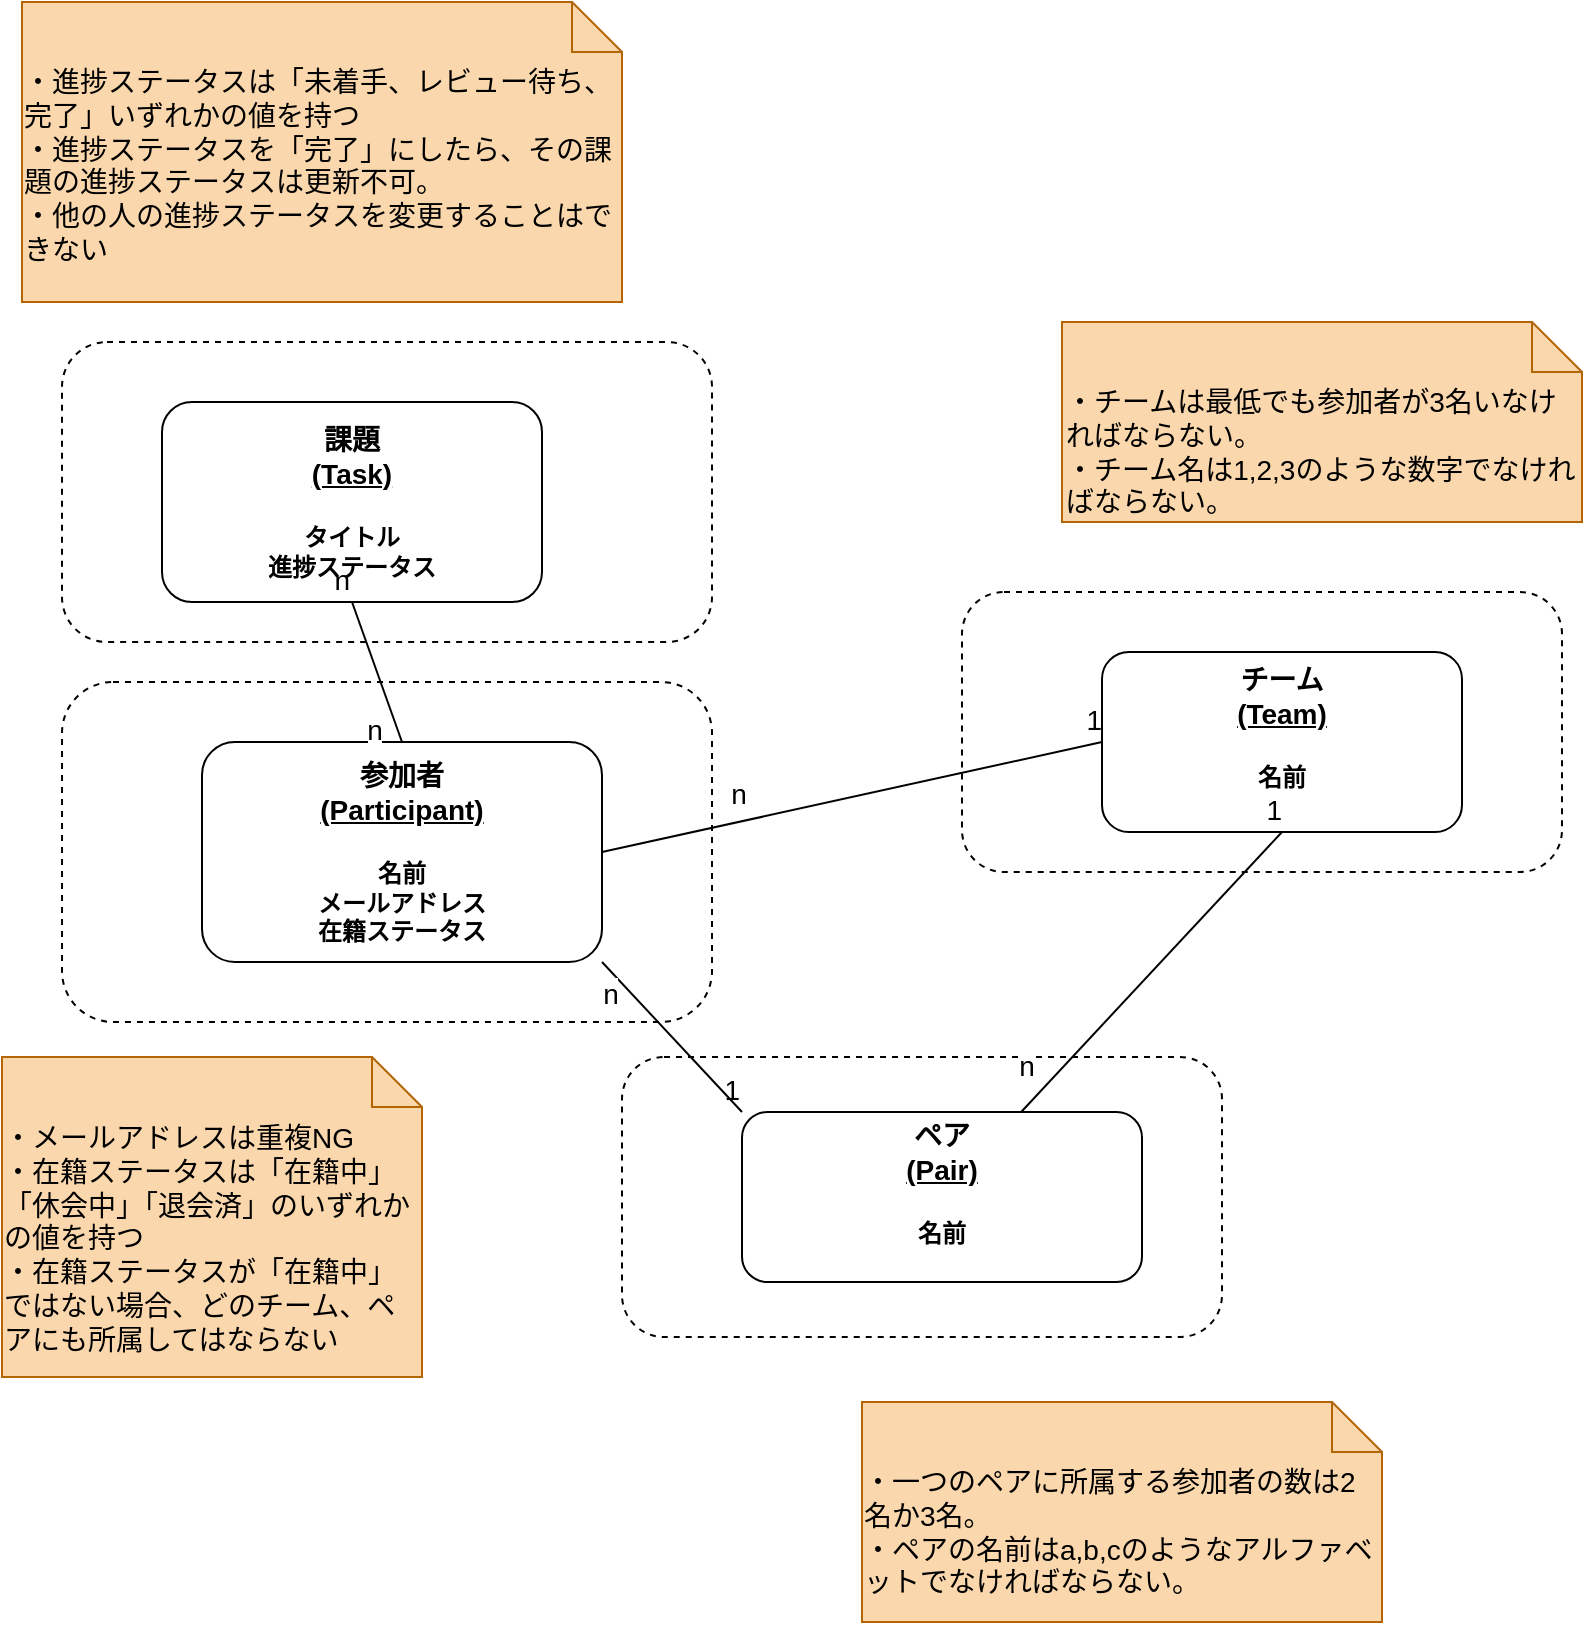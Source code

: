 <mxfile>
    <diagram id="Ns95YEfUy4c5tp7RGpav" name="ページ1">
        <mxGraphModel dx="135" dy="177" grid="1" gridSize="10" guides="1" tooltips="1" connect="1" arrows="1" fold="1" page="1" pageScale="1" pageWidth="827" pageHeight="1169" math="0" shadow="0">
            <root>
                <mxCell id="0"/>
                <mxCell id="1" parent="0"/>
                <mxCell id="37" value="" style="rounded=1;whiteSpace=wrap;html=1;fontSize=14;fontColor=#000000;dashed=1;" parent="1" vertex="1">
                    <mxGeometry x="330" y="547.5" width="300" height="140" as="geometry"/>
                </mxCell>
                <mxCell id="35" value="" style="rounded=1;whiteSpace=wrap;html=1;fontSize=14;fontColor=#000000;dashed=1;" parent="1" vertex="1">
                    <mxGeometry x="50" y="190" width="325" height="150" as="geometry"/>
                </mxCell>
                <mxCell id="33" value="" style="rounded=1;whiteSpace=wrap;html=1;fontSize=14;fontColor=#000000;dashed=1;" parent="1" vertex="1">
                    <mxGeometry x="500" y="315" width="300" height="140" as="geometry"/>
                </mxCell>
                <mxCell id="27" value="" style="rounded=1;whiteSpace=wrap;html=1;fontSize=14;fontColor=#000000;dashed=1;" parent="1" vertex="1">
                    <mxGeometry x="50" y="360" width="325" height="170" as="geometry"/>
                </mxCell>
                <mxCell id="2" value="&lt;p style=&quot;line-height: 150%;&quot;&gt;&lt;/p&gt;&lt;div style=&quot;&quot;&gt;&lt;b style=&quot;background-color: initial;&quot;&gt;&lt;font style=&quot;font-size: 14px;&quot;&gt;参加者&lt;/font&gt;&lt;/b&gt;&lt;/div&gt;&lt;div style=&quot;font-weight: bold;&quot;&gt;&lt;b style=&quot;background-color: initial;&quot;&gt;&lt;font style=&quot;font-size: 14px;&quot;&gt;&lt;u&gt;(Participant)&lt;/u&gt;&lt;/font&gt;&lt;/b&gt;&lt;/div&gt;&lt;div style=&quot;font-weight: bold;&quot;&gt;&lt;b style=&quot;background-color: initial;&quot;&gt;&lt;font style=&quot;font-size: 14px;&quot;&gt;&lt;u&gt;&lt;br&gt;&lt;/u&gt;&lt;/font&gt;&lt;/b&gt;&lt;/div&gt;&lt;div style=&quot;&quot;&gt;&lt;b&gt;名前&lt;/b&gt;&lt;/div&gt;&lt;div style=&quot;&quot;&gt;&lt;b&gt;メールアドレス&lt;/b&gt;&lt;/div&gt;&lt;div style=&quot;&quot;&gt;&lt;b&gt;在籍ステータス&lt;/b&gt;&lt;/div&gt;&lt;p&gt;&lt;/p&gt;" style="rounded=1;whiteSpace=wrap;html=1;align=center;" parent="1" vertex="1">
                    <mxGeometry x="120" y="390" width="200" height="110" as="geometry"/>
                </mxCell>
                <mxCell id="3" value="&lt;p style=&quot;line-height: 150%;&quot;&gt;&lt;/p&gt;&lt;div style=&quot;&quot;&gt;&lt;b style=&quot;background-color: initial;&quot;&gt;&lt;font style=&quot;font-size: 14px;&quot;&gt;ペア&lt;/font&gt;&lt;/b&gt;&lt;/div&gt;&lt;div style=&quot;font-weight: bold;&quot;&gt;&lt;b style=&quot;background-color: initial;&quot;&gt;&lt;font style=&quot;font-size: 14px;&quot;&gt;&lt;u&gt;(Pair)&lt;/u&gt;&lt;/font&gt;&lt;/b&gt;&lt;/div&gt;&lt;div style=&quot;font-weight: bold;&quot;&gt;&lt;b style=&quot;background-color: initial;&quot;&gt;&lt;font style=&quot;font-size: 14px;&quot;&gt;&lt;u&gt;&lt;br&gt;&lt;/u&gt;&lt;/font&gt;&lt;/b&gt;&lt;/div&gt;&lt;div style=&quot;&quot;&gt;&lt;b&gt;名前&lt;/b&gt;&lt;/div&gt;&lt;div style=&quot;&quot;&gt;&lt;br&gt;&lt;/div&gt;&lt;p&gt;&lt;/p&gt;" style="rounded=1;whiteSpace=wrap;html=1;align=center;" parent="1" vertex="1">
                    <mxGeometry x="390" y="575" width="200" height="85" as="geometry"/>
                </mxCell>
                <mxCell id="4" value="&lt;p style=&quot;line-height: 150%;&quot;&gt;&lt;/p&gt;&lt;div style=&quot;&quot;&gt;&lt;b style=&quot;background-color: initial;&quot;&gt;&lt;font style=&quot;font-size: 14px;&quot;&gt;チーム&lt;/font&gt;&lt;/b&gt;&lt;/div&gt;&lt;div style=&quot;font-weight: bold;&quot;&gt;&lt;b style=&quot;background-color: initial;&quot;&gt;&lt;font style=&quot;font-size: 14px;&quot;&gt;&lt;u&gt;(Team)&lt;/u&gt;&lt;/font&gt;&lt;/b&gt;&lt;/div&gt;&lt;div style=&quot;font-weight: bold;&quot;&gt;&lt;b style=&quot;background-color: initial;&quot;&gt;&lt;font style=&quot;font-size: 14px;&quot;&gt;&lt;u&gt;&lt;br&gt;&lt;/u&gt;&lt;/font&gt;&lt;/b&gt;&lt;/div&gt;&lt;div style=&quot;&quot;&gt;&lt;b&gt;名前&lt;/b&gt;&lt;/div&gt;&lt;div style=&quot;&quot;&gt;&lt;br&gt;&lt;/div&gt;&lt;p&gt;&lt;/p&gt;" style="rounded=1;whiteSpace=wrap;html=1;align=center;" parent="1" vertex="1">
                    <mxGeometry x="570" y="345" width="180" height="90" as="geometry"/>
                </mxCell>
                <mxCell id="8" value="&lt;p style=&quot;line-height: 150%;&quot;&gt;&lt;/p&gt;&lt;div style=&quot;&quot;&gt;&lt;span style=&quot;font-size: 14px;&quot;&gt;&lt;b&gt;課題&lt;/b&gt;&lt;/span&gt;&lt;/div&gt;&lt;div style=&quot;font-weight: bold;&quot;&gt;&lt;b style=&quot;background-color: initial;&quot;&gt;&lt;font style=&quot;font-size: 14px;&quot;&gt;&lt;u&gt;(Task)&lt;/u&gt;&lt;/font&gt;&lt;/b&gt;&lt;/div&gt;&lt;div style=&quot;font-weight: bold;&quot;&gt;&lt;b style=&quot;background-color: initial;&quot;&gt;&lt;font style=&quot;font-size: 14px;&quot;&gt;&lt;u&gt;&lt;br&gt;&lt;/u&gt;&lt;/font&gt;&lt;/b&gt;&lt;/div&gt;&lt;div style=&quot;&quot;&gt;&lt;b&gt;タイトル&lt;/b&gt;&lt;/div&gt;&lt;div style=&quot;&quot;&gt;&lt;b&gt;進捗ステータス&lt;/b&gt;&lt;/div&gt;&lt;p&gt;&lt;/p&gt;" style="rounded=1;whiteSpace=wrap;html=1;align=center;" parent="1" vertex="1">
                    <mxGeometry x="100" y="220" width="190" height="100" as="geometry"/>
                </mxCell>
                <mxCell id="9" value="" style="endArrow=none;html=1;rounded=0;fontSize=14;entryX=0;entryY=0;entryDx=0;entryDy=0;exitX=1;exitY=1;exitDx=0;exitDy=0;" parent="1" source="2" target="3" edge="1">
                    <mxGeometry relative="1" as="geometry">
                        <mxPoint x="120" y="630" as="sourcePoint"/>
                        <mxPoint x="280" y="630" as="targetPoint"/>
                    </mxGeometry>
                </mxCell>
                <mxCell id="10" value="1" style="resizable=0;html=1;align=right;verticalAlign=bottom;fontSize=14;" parent="9" connectable="0" vertex="1">
                    <mxGeometry x="1" relative="1" as="geometry"/>
                </mxCell>
                <mxCell id="11" value="n" style="edgeLabel;html=1;align=center;verticalAlign=middle;resizable=0;points=[];fontSize=14;" parent="9" vertex="1" connectable="0">
                    <mxGeometry x="-0.311" y="-2" relative="1" as="geometry">
                        <mxPoint x="-19" y="-12" as="offset"/>
                    </mxGeometry>
                </mxCell>
                <mxCell id="12" value="" style="endArrow=none;html=1;rounded=0;fontSize=14;entryX=0;entryY=0.5;entryDx=0;entryDy=0;exitX=1;exitY=0.5;exitDx=0;exitDy=0;" parent="1" source="2" target="4" edge="1">
                    <mxGeometry relative="1" as="geometry">
                        <mxPoint x="450.0" y="450" as="sourcePoint"/>
                        <mxPoint x="510.0" y="525" as="targetPoint"/>
                    </mxGeometry>
                </mxCell>
                <mxCell id="13" value="1" style="resizable=0;html=1;align=right;verticalAlign=bottom;fontSize=14;" parent="12" connectable="0" vertex="1">
                    <mxGeometry x="1" relative="1" as="geometry"/>
                </mxCell>
                <mxCell id="14" value="n" style="edgeLabel;html=1;align=center;verticalAlign=middle;resizable=0;points=[];fontSize=14;" parent="12" vertex="1" connectable="0">
                    <mxGeometry x="-0.311" y="-2" relative="1" as="geometry">
                        <mxPoint x="-19" y="-12" as="offset"/>
                    </mxGeometry>
                </mxCell>
                <mxCell id="15" value="" style="endArrow=none;html=1;rounded=0;fontSize=14;entryX=0.5;entryY=1;entryDx=0;entryDy=0;" parent="1" source="3" target="4" edge="1">
                    <mxGeometry relative="1" as="geometry">
                        <mxPoint x="430.0" y="500" as="sourcePoint"/>
                        <mxPoint x="650" y="430" as="targetPoint"/>
                    </mxGeometry>
                </mxCell>
                <mxCell id="16" value="1" style="resizable=0;html=1;align=right;verticalAlign=bottom;fontSize=14;" parent="15" connectable="0" vertex="1">
                    <mxGeometry x="1" relative="1" as="geometry"/>
                </mxCell>
                <mxCell id="17" value="n" style="edgeLabel;html=1;align=center;verticalAlign=middle;resizable=0;points=[];fontSize=14;" parent="15" vertex="1" connectable="0">
                    <mxGeometry x="-0.311" y="-2" relative="1" as="geometry">
                        <mxPoint x="-44" y="24" as="offset"/>
                    </mxGeometry>
                </mxCell>
                <mxCell id="20" value="" style="endArrow=none;html=1;rounded=0;fontSize=14;entryX=0.5;entryY=1;entryDx=0;entryDy=0;exitX=0.5;exitY=0;exitDx=0;exitDy=0;" parent="1" source="2" target="8" edge="1">
                    <mxGeometry relative="1" as="geometry">
                        <mxPoint x="2.274e-13" y="330" as="sourcePoint"/>
                        <mxPoint x="220.0" y="260" as="targetPoint"/>
                    </mxGeometry>
                </mxCell>
                <mxCell id="21" value="n" style="resizable=0;html=1;align=right;verticalAlign=bottom;fontSize=14;" parent="20" connectable="0" vertex="1">
                    <mxGeometry x="1" relative="1" as="geometry"/>
                </mxCell>
                <mxCell id="22" value="n" style="edgeLabel;html=1;align=center;verticalAlign=middle;resizable=0;points=[];fontSize=14;" parent="20" vertex="1" connectable="0">
                    <mxGeometry x="-0.311" y="-2" relative="1" as="geometry">
                        <mxPoint x="-8" y="18" as="offset"/>
                    </mxGeometry>
                </mxCell>
                <mxCell id="23" value="・チームは最低でも参加者が3名いなければならない。&lt;br&gt;・チーム名は1,2,3のような数字でなければならない。" style="shape=note2;boundedLbl=1;whiteSpace=wrap;html=1;size=25;verticalAlign=top;align=left;fontSize=14;fillColor=#fad7ac;strokeColor=#b46504;fontColor=#000000;" parent="1" vertex="1">
                    <mxGeometry x="550" y="180" width="260" height="100" as="geometry"/>
                </mxCell>
                <mxCell id="24" value="&lt;div style=&quot;text-align: left;&quot;&gt;&lt;span style=&quot;background-color: initial;&quot;&gt;・一つのペアに所属する参加者の数は2名か3名。&lt;/span&gt;&lt;/div&gt;&lt;div style=&quot;text-align: left;&quot;&gt;&lt;span style=&quot;background-color: initial;&quot;&gt;・ペアの名前はa,b,cのようなアルファベットでなければならない。&lt;/span&gt;&lt;/div&gt;" style="shape=note2;boundedLbl=1;whiteSpace=wrap;html=1;size=25;verticalAlign=top;align=center;fontSize=14;fillColor=#fad7ac;strokeColor=#b46504;fontColor=#000000;" parent="1" vertex="1">
                    <mxGeometry x="450" y="720" width="260" height="110" as="geometry"/>
                </mxCell>
                <mxCell id="25" value="&lt;div style=&quot;text-align: left;&quot;&gt;・メールアドレスは重複NG&lt;/div&gt;&lt;div style=&quot;text-align: left;&quot;&gt;・在籍ステータスは「在籍中」「休会中」「退会済」のいずれかの値を持つ&lt;/div&gt;&lt;div style=&quot;text-align: left;&quot;&gt;・在籍ステータスが「在籍中」ではない場合、どのチーム、ペアにも所属してはならない&lt;/div&gt;" style="shape=note2;boundedLbl=1;whiteSpace=wrap;html=1;size=25;verticalAlign=top;align=center;fontSize=14;fillColor=#fad7ac;strokeColor=#b46504;fontColor=#000000;" parent="1" vertex="1">
                    <mxGeometry x="20" y="547.5" width="210" height="160" as="geometry"/>
                </mxCell>
                <mxCell id="26" value="&lt;div style=&quot;text-align: left;&quot;&gt;・進捗ステータスは「未着手、レビュー待ち、完了」いずれかの値を持つ&lt;/div&gt;&lt;div style=&quot;text-align: left;&quot;&gt;&lt;span style=&quot;background-color: initial;&quot;&gt;・&lt;/span&gt;&lt;span style=&quot;background-color: initial;&quot;&gt;進捗ステータスを「完了」にしたら、その課題の進捗ステータスは更新不可。&lt;/span&gt;&lt;/div&gt;&lt;div style=&quot;text-align: left;&quot;&gt;&lt;span style=&quot;background-color: initial;&quot;&gt;・他の人の進捗ステータスを変更することはできない&lt;/span&gt;&lt;/div&gt;" style="shape=note2;boundedLbl=1;whiteSpace=wrap;html=1;size=25;verticalAlign=top;align=center;fontSize=14;fillColor=#fad7ac;strokeColor=#b46504;fontColor=#000000;" parent="1" vertex="1">
                    <mxGeometry x="30" y="20" width="300" height="150" as="geometry"/>
                </mxCell>
                <mxCell id="31" value="参加者集約" style="text;html=1;strokeColor=none;fillColor=none;align=center;verticalAlign=middle;whiteSpace=wrap;rounded=0;dashed=1;fontSize=14;fontColor=#FFFFFF;" parent="1" vertex="1">
                    <mxGeometry x="60" y="360" width="75" height="30" as="geometry"/>
                </mxCell>
                <mxCell id="34" value="課題集約" style="text;html=1;strokeColor=none;fillColor=none;align=center;verticalAlign=middle;whiteSpace=wrap;rounded=0;dashed=1;fontSize=14;fontColor=#FFFFFF;" parent="1" vertex="1">
                    <mxGeometry x="55" y="190" width="75" height="30" as="geometry"/>
                </mxCell>
                <mxCell id="36" value="チーム集約" style="text;html=1;strokeColor=none;fillColor=none;align=center;verticalAlign=middle;whiteSpace=wrap;rounded=0;dashed=1;fontSize=14;fontColor=#FFFFFF;" parent="1" vertex="1">
                    <mxGeometry x="510" y="320" width="75" height="30" as="geometry"/>
                </mxCell>
                <mxCell id="38" value="ペア集約" style="text;html=1;strokeColor=none;fillColor=none;align=center;verticalAlign=middle;whiteSpace=wrap;rounded=0;dashed=1;fontSize=14;fontColor=#FFFFFF;" parent="1" vertex="1">
                    <mxGeometry x="339" y="657.5" width="75" height="30" as="geometry"/>
                </mxCell>
            </root>
        </mxGraphModel>
    </diagram>
</mxfile>